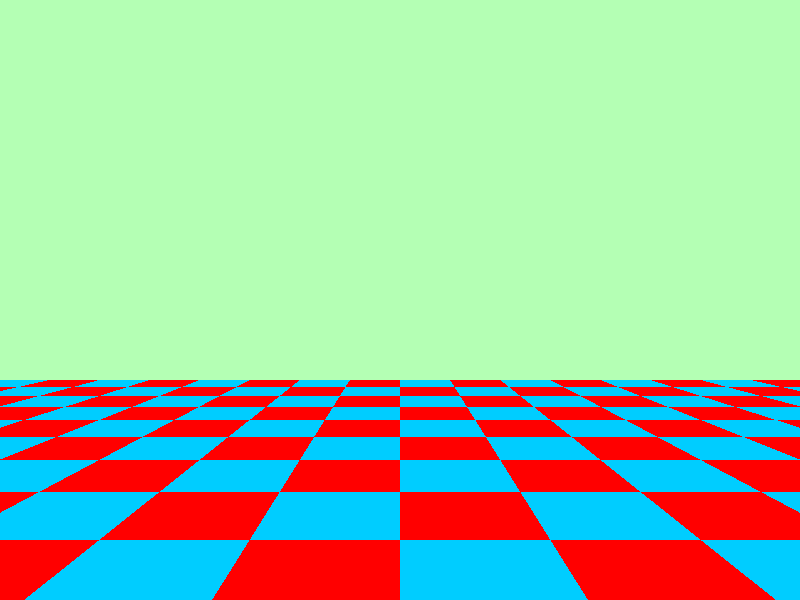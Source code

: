 #include "colors.inc"

#version 3.7;

global_settings {
	assumed_gamma 2.2
}

camera {
	location <0.0, 0.0, -10.0>
	look_at 0
}

light_source { <0.0, 40.0, -30.0> colour White }

//floor
plane {
	y, -8
	texture {pigment {
		checker colour <1.0, 0.0, 0.0>
		colour <0.0, 0.8, 1.0>
		scale 5
	} }
}

//backdrop
plane {
	z, 50
	texture {pigment {colour <0.7, 1.0, 0.7>} }
}

